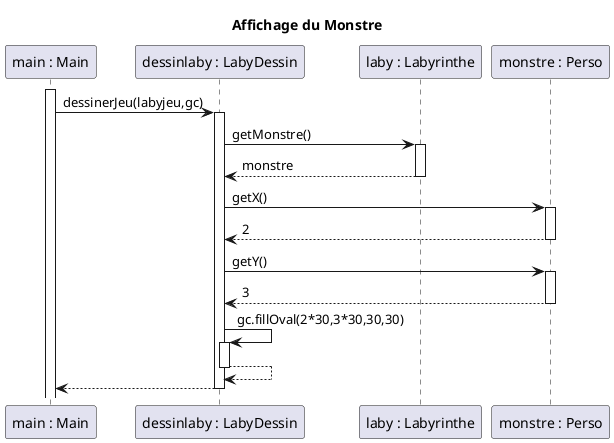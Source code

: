 @startuml
'https://plantuml.com/sequence-diagram

title "Affichage du Monstre"

participant "main : Main" as MAIN
participant "dessinlaby : LabyDessin" as LD
participant "laby : Labyrinthe" as L
participant "monstre : Perso" as M

activate MAIN
MAIN ->LD : dessinerJeu(labyjeu,gc)
activate LD
LD -> L : getMonstre()
activate L
L --> LD : monstre
deactivate L
LD -> M : getX()
activate M
M --> LD : 2
deactivate M
LD -> M : getY()
activate M
M --> LD : 3
deactivate M
LD -> LD : gc.fillOval(2*30,3*30,30,30)
activate LD
LD --> LD
deactivate LD
LD --> MAIN
deactivate LD

@enduml